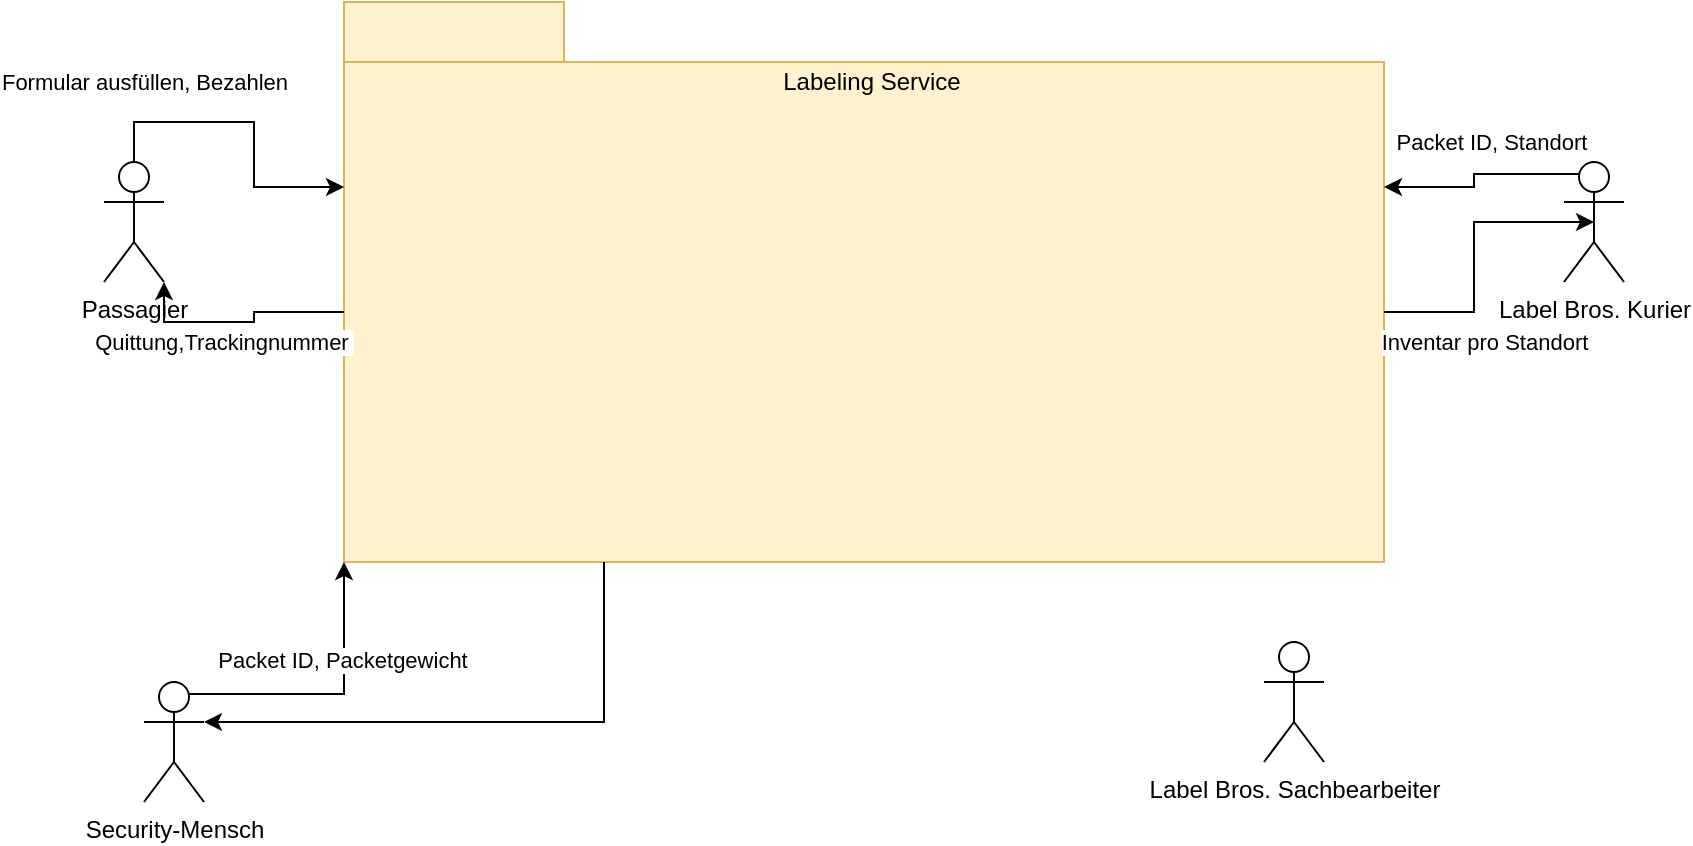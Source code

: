 <mxfile version="22.1.3" type="github">
  <diagram name="Page-1" id="2YBvvXClWsGukQMizWep">
    <mxGraphModel dx="1877" dy="579" grid="1" gridSize="10" guides="1" tooltips="1" connect="1" arrows="1" fold="1" page="1" pageScale="1" pageWidth="827" pageHeight="1169" math="0" shadow="0">
      <root>
        <mxCell id="0" />
        <mxCell id="1" parent="0" />
        <mxCell id="WWbPmoFv4cMyil3xhWsc-2" value="" style="shape=folder;fontStyle=1;tabWidth=110;tabHeight=30;tabPosition=left;html=1;boundedLbl=1;labelInHeader=1;container=1;collapsible=0;whiteSpace=wrap;fillColor=#fff2cc;strokeColor=#d6b656;" parent="1" vertex="1">
          <mxGeometry x="160" y="80" width="520" height="280" as="geometry" />
        </mxCell>
        <mxCell id="WWbPmoFv4cMyil3xhWsc-3" value="Labeling Service" style="html=1;strokeColor=none;resizeWidth=1;resizeHeight=1;fillColor=none;part=1;connectable=0;allowArrows=0;deletable=0;whiteSpace=wrap;" parent="WWbPmoFv4cMyil3xhWsc-2" vertex="1">
          <mxGeometry width="208" height="20" relative="1" as="geometry">
            <mxPoint x="160" y="30" as="offset" />
          </mxGeometry>
        </mxCell>
        <mxCell id="WWbPmoFv4cMyil3xhWsc-4" value="Passagier" style="shape=umlActor;verticalLabelPosition=bottom;verticalAlign=top;html=1;" parent="1" vertex="1">
          <mxGeometry x="40" y="160" width="30" height="60" as="geometry" />
        </mxCell>
        <mxCell id="WWbPmoFv4cMyil3xhWsc-5" value="Security-Mensch" style="shape=umlActor;verticalLabelPosition=bottom;verticalAlign=top;html=1;" parent="1" vertex="1">
          <mxGeometry x="60" y="420" width="30" height="60" as="geometry" />
        </mxCell>
        <mxCell id="WWbPmoFv4cMyil3xhWsc-7" value="Label Bros. Kurier&lt;br&gt;" style="shape=umlActor;verticalLabelPosition=bottom;verticalAlign=top;html=1;" parent="1" vertex="1">
          <mxGeometry x="770" y="160" width="30" height="60" as="geometry" />
        </mxCell>
        <mxCell id="WWbPmoFv4cMyil3xhWsc-8" value="Label Bros. Sachbearbeiter&lt;br&gt;" style="shape=umlActor;verticalLabelPosition=bottom;verticalAlign=top;html=1;" parent="1" vertex="1">
          <mxGeometry x="620" y="400" width="30" height="60" as="geometry" />
        </mxCell>
        <mxCell id="tnSh4lRwmTEVxGAhFn0a-5" style="edgeStyle=orthogonalEdgeStyle;rounded=0;orthogonalLoop=1;jettySize=auto;html=1;exitX=0.75;exitY=0.1;exitDx=0;exitDy=0;exitPerimeter=0;entryX=0;entryY=0;entryDx=0;entryDy=280;entryPerimeter=0;" edge="1" parent="1" source="WWbPmoFv4cMyil3xhWsc-5" target="WWbPmoFv4cMyil3xhWsc-2">
          <mxGeometry relative="1" as="geometry" />
        </mxCell>
        <mxCell id="tnSh4lRwmTEVxGAhFn0a-18" value="Packet ID, Packetgewicht" style="edgeLabel;html=1;align=center;verticalAlign=middle;resizable=0;points=[];" vertex="1" connectable="0" parent="tnSh4lRwmTEVxGAhFn0a-5">
          <mxGeometry x="0.303" y="-1" relative="1" as="geometry">
            <mxPoint x="-2" y="-1" as="offset" />
          </mxGeometry>
        </mxCell>
        <mxCell id="tnSh4lRwmTEVxGAhFn0a-6" style="edgeStyle=orthogonalEdgeStyle;rounded=0;orthogonalLoop=1;jettySize=auto;html=1;exitX=0.25;exitY=1;exitDx=0;exitDy=0;exitPerimeter=0;entryX=1;entryY=0.333;entryDx=0;entryDy=0;entryPerimeter=0;" edge="1" parent="1" source="WWbPmoFv4cMyil3xhWsc-2" target="WWbPmoFv4cMyil3xhWsc-5">
          <mxGeometry relative="1" as="geometry" />
        </mxCell>
        <mxCell id="tnSh4lRwmTEVxGAhFn0a-7" style="edgeStyle=orthogonalEdgeStyle;rounded=0;orthogonalLoop=1;jettySize=auto;html=1;exitX=0.5;exitY=0;exitDx=0;exitDy=0;exitPerimeter=0;entryX=0;entryY=0;entryDx=0;entryDy=92.5;entryPerimeter=0;" edge="1" parent="1" source="WWbPmoFv4cMyil3xhWsc-4" target="WWbPmoFv4cMyil3xhWsc-2">
          <mxGeometry relative="1" as="geometry" />
        </mxCell>
        <mxCell id="tnSh4lRwmTEVxGAhFn0a-8" value="Formular ausfüllen, Bezahlen" style="edgeLabel;html=1;align=center;verticalAlign=middle;resizable=0;points=[];" vertex="1" connectable="0" parent="tnSh4lRwmTEVxGAhFn0a-7">
          <mxGeometry x="-0.601" y="-2" relative="1" as="geometry">
            <mxPoint x="-7" y="-22" as="offset" />
          </mxGeometry>
        </mxCell>
        <mxCell id="tnSh4lRwmTEVxGAhFn0a-9" style="edgeStyle=orthogonalEdgeStyle;rounded=0;orthogonalLoop=1;jettySize=auto;html=1;exitX=0;exitY=0;exitDx=0;exitDy=155;exitPerimeter=0;entryX=1;entryY=1;entryDx=0;entryDy=0;entryPerimeter=0;" edge="1" parent="1" source="WWbPmoFv4cMyil3xhWsc-2" target="WWbPmoFv4cMyil3xhWsc-4">
          <mxGeometry relative="1" as="geometry" />
        </mxCell>
        <mxCell id="tnSh4lRwmTEVxGAhFn0a-10" value="Quittung,Trackingnummer&amp;nbsp;" style="edgeLabel;html=1;align=center;verticalAlign=middle;resizable=0;points=[];" vertex="1" connectable="0" parent="tnSh4lRwmTEVxGAhFn0a-9">
          <mxGeometry x="-0.098" y="-2" relative="1" as="geometry">
            <mxPoint x="-13" y="12" as="offset" />
          </mxGeometry>
        </mxCell>
        <mxCell id="tnSh4lRwmTEVxGAhFn0a-19" style="edgeStyle=orthogonalEdgeStyle;rounded=0;orthogonalLoop=1;jettySize=auto;html=1;exitX=0.25;exitY=0.1;exitDx=0;exitDy=0;exitPerimeter=0;entryX=0;entryY=0;entryDx=520;entryDy=92.5;entryPerimeter=0;" edge="1" parent="1" source="WWbPmoFv4cMyil3xhWsc-7" target="WWbPmoFv4cMyil3xhWsc-2">
          <mxGeometry relative="1" as="geometry" />
        </mxCell>
        <mxCell id="tnSh4lRwmTEVxGAhFn0a-20" value="Packet ID, Standort&amp;nbsp;" style="edgeLabel;html=1;align=center;verticalAlign=middle;resizable=0;points=[];" vertex="1" connectable="0" parent="tnSh4lRwmTEVxGAhFn0a-19">
          <mxGeometry x="-0.182" y="-3" relative="1" as="geometry">
            <mxPoint y="-13" as="offset" />
          </mxGeometry>
        </mxCell>
        <mxCell id="tnSh4lRwmTEVxGAhFn0a-26" style="edgeStyle=orthogonalEdgeStyle;rounded=0;orthogonalLoop=1;jettySize=auto;html=1;exitX=0;exitY=0;exitDx=520;exitDy=155;exitPerimeter=0;entryX=0.5;entryY=0.5;entryDx=0;entryDy=0;entryPerimeter=0;" edge="1" parent="1" source="WWbPmoFv4cMyil3xhWsc-2" target="WWbPmoFv4cMyil3xhWsc-7">
          <mxGeometry relative="1" as="geometry" />
        </mxCell>
        <mxCell id="tnSh4lRwmTEVxGAhFn0a-30" value="Inventar pro Standort" style="edgeLabel;html=1;align=center;verticalAlign=middle;resizable=0;points=[];" vertex="1" connectable="0" parent="tnSh4lRwmTEVxGAhFn0a-26">
          <mxGeometry x="-0.456" y="-5" relative="1" as="geometry">
            <mxPoint x="9" y="10" as="offset" />
          </mxGeometry>
        </mxCell>
      </root>
    </mxGraphModel>
  </diagram>
</mxfile>
